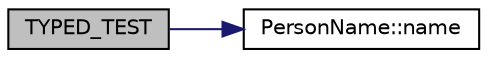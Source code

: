 digraph "TYPED_TEST"
{
 // LATEX_PDF_SIZE
  edge [fontname="Helvetica",fontsize="10",labelfontname="Helvetica",labelfontsize="10"];
  node [fontname="Helvetica",fontsize="10",shape=record];
  rankdir="LR";
  Node1 [label="TYPED_TEST",height=0.2,width=0.4,color="black", fillcolor="grey75", style="filled", fontcolor="black",tooltip=" "];
  Node1 -> Node2 [color="midnightblue",fontsize="10",style="solid",fontname="Helvetica"];
  Node2 [label="PersonName::name",height=0.2,width=0.4,color="black", fillcolor="white", style="filled",URL="$class_person_name.html#aee0d4971d8f4ed356107c4b635830e6d",tooltip=" "];
}
